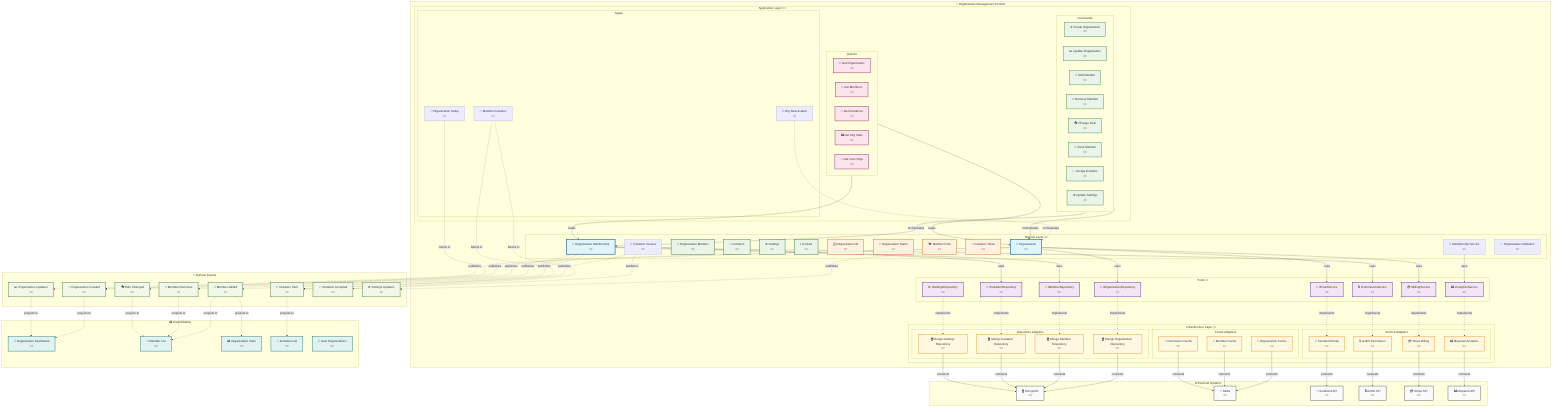 graph TB
    %% ===== ORGANIZATION MANAGEMENT CONTEXT =====
    subgraph OrgContext ["🏢 Organization Management Context"]
        
        %% ===== DOMAIN LAYER (HEXAGON CORE) =====
        subgraph OrgDomain ["Domain Layer <<DomainCore>>"]
            direction TB
            
            %% Aggregates
            Organization["🏢 Organization<br/><<AggregateRoot>>"]
            OrganizationMembership["👥 Organization Membership<br/><<AggregateRoot>>"]
            
            %% Entities
            OrganizationMember["👤 Organization Member<br/><<Entity>>"]
            Invitation["📨 Invitation<br/><<Entity>>"]
            OrgSettings["⚙️ Settings<br/><<Entity>>"]
            Contact["📞 Contact<br/><<Entity>>"]
            
            %% Value Objects
            OrgId["🆔 Organization ID<br/><<ValueObject>>"]
            OrgName["🏢 Organization Name<br/><<ValueObject>>"]
            MemberRole["🎭 Member Role<br/><<ValueObject>>"]
            InvitationToken["🎫 Invitation Token<br/><<ValueObject>>"]
            
            %% Domain Services
            MembershipService["👥 Membership Service<br/><<DomainService>>"]
            InvitationService["📨 Invitation Service<br/><<DomainService>>"]
            OrgValidationService["✅ Organization Validation<br/><<DomainService>>"]
        end
        
        %% ===== PORTS (DOMAIN INTERFACES) =====
        subgraph OrgPorts ["Ports <<Port>>"]
            direction TB
            
            %% Repository Ports
            IOrganizationRepo["🏢 IOrganizationRepository<br/><<Port>>"]
            IMemberRepo["👥 IMemberRepository<br/><<Port>>"]
            IInvitationRepo["📨 IInvitationRepository<br/><<Port>>"]
            ISettingsRepo["⚙️ ISettingsRepository<br/><<Port>>"]
            
            %% Service Ports
            IEmailService["📧 IEmailService<br/><<Port>>"]
            IPermissionService["🔒 IPermissionService<br/><<Port>>"]
            IBillingService["💳 IBillingService<br/><<Port>>"]
            IAnalyticsService["📊 IAnalyticsService<br/><<Port>>"]
        end
        
        %% ===== APPLICATION LAYER =====
        subgraph OrgApplication ["Application Layer <<Application>>"]
            direction TB
            
            %% Commands
            subgraph OrgCommands ["Commands"]
                CreateOrgCmd["➕ Create Organization<br/><<Command>>"]
                UpdateOrgCmd["✏️ Update Organization<br/><<Command>>"]
                AddMemberCmd["👤 Add Member<br/><<Command>>"]
                RemoveMemberCmd["➖ Remove Member<br/><<Command>>"]
                ChangeRoleCmd["🎭 Change Role<br/><<Command>>"]
                InviteMemberCmd["📨 Invite Member<br/><<Command>>"]
                AcceptInvitationCmd["✅ Accept Invitation<br/><<Command>>"]
                UpdateSettingsCmd["⚙️ Update Settings<br/><<Command>>"]
            end
            
            %% Queries
            subgraph OrgQueries ["Queries"]
                GetOrgQuery["🏢 Get Organization<br/><<Query>>"]
                GetMembersQuery["👥 Get Members<br/><<Query>>"]
                GetInvitationsQuery["📨 Get Invitations<br/><<Query>>"]
                GetOrgStatsQuery["📊 Get Org Stats<br/><<Query>>"]
                GetUserOrgsQuery["👤 Get User Orgs<br/><<Query>>"]
            end
            
            %% Sagas
            subgraph OrgSagas ["Sagas"]
                OrgSetupSaga["🎯 Organization Setup<br/><<Saga>>"]
                MemberInvitationSaga["📨 Member Invitation<br/><<Saga>>"]
                OrgDeactivationSaga["🚫 Org Deactivation<br/><<Saga>>"]
            end
        end
        
        %% ===== INFRASTRUCTURE LAYER (ADAPTERS) =====
        subgraph OrgAdapters ["Infrastructure Layer <<Adapter>>"]
            direction TB
            
            %% Repository Adapters
            subgraph OrgRepositoryAdapters ["Repository Adapters"]
                MongoOrgRepo["🗄️ Mongo Organization Repository<br/><<RepositoryAdapter>>"]
                MongoMemberRepo["🗄️ Mongo Member Repository<br/><<RepositoryAdapter>>"]
                MongoInvitationRepo["🗄️ Mongo Invitation Repository<br/><<RepositoryAdapter>>"]
                MongoSettingsRepo["🗄️ Mongo Settings Repository<br/><<RepositoryAdapter>>"]
            end
            
            %% Service Adapters
            subgraph OrgServiceAdapters ["Service Adapters"]
                SendGridEmailAdapter["📧 SendGrid Email<br/><<EmailAdapter>>"]
                Auth0PermissionAdapter["🔒 Auth0 Permission<br/><<PermissionAdapter>>"]
                StripeBillingAdapter["💳 Stripe Billing<br/><<BillingAdapter>>"]
                MixpanelAnalyticsAdapter["📊 Mixpanel Analytics<br/><<AnalyticsAdapter>>"]
            end
            
            %% Cache Adapters
            subgraph OrgCacheAdapters ["Cache Adapters"]
                OrgCache["💾 Organization Cache<br/><<CacheAdapter>>"]
                MemberCache["💾 Member Cache<br/><<CacheAdapter>>"]
                PermissionCache["💾 Permission Cache<br/><<CacheAdapter>>"]
            end
        end
    end
    
    %% ===== EXTERNAL SYSTEMS =====
    subgraph OrgExternal ["🌐 External Systems"]
        MongoDB["🗄️ MongoDB<br/><<Database>>"]
        RedisCache["🔴 Redis<br/><<Cache>>"]
        SendGridAPI["📧 SendGrid API<br/><<EmailService>>"]
        Auth0API["🔒 Auth0 API<br/><<AuthService>>"]
        StripeAPI["💳 Stripe API<br/><<PaymentService>>"]
        MixpanelAPI["📊 Mixpanel API<br/><<AnalyticsService>>"]
    end
    
    %% ===== EVENTS =====
    subgraph OrgEvents ["📨 Domain Events"]
        OrgCreatedEvent["🏢 Organization Created<br/><<DomainEvent>>"]
        OrgUpdatedEvent["✏️ Organization Updated<br/><<DomainEvent>>"]
        MemberAddedEvent["👤 Member Added<br/><<DomainEvent>>"]
        MemberRemovedEvent["➖ Member Removed<br/><<DomainEvent>>"]
        RoleChangedEvent["🎭 Role Changed<br/><<DomainEvent>>"]
        InvitationSentEvent["📨 Invitation Sent<br/><<DomainEvent>>"]
        InvitationAcceptedEvent["✅ Invitation Accepted<br/><<DomainEvent>>"]
        SettingsUpdatedEvent["⚙️ Settings Updated<br/><<DomainEvent>>"]
    end
    
    %% ===== READ MODELS =====
    subgraph OrgReadModels ["📊 Read Models"]
        OrgDashboardRM["🏢 Organization Dashboard<br/><<ReadModel>>"]
        MemberListRM["👥 Member List<br/><<ReadModel>>"]
        OrgStatsRM["📊 Organization Stats<br/><<ReadModel>>"]
        InvitationListRM["📨 Invitation List<br/><<ReadModel>>"]
        UserOrgsRM["👤 User Organizations<br/><<ReadModel>>"]
    end
    
    %% ===== RELATIONSHIPS =====
    
    %% Domain to Ports (Dependency Inversion)
    Organization -->|uses| IOrganizationRepo
    Organization -->|uses| IEmailService
    Organization -->|uses| IBillingService
    OrganizationMembership -->|uses| IMemberRepo
    OrganizationMembership -->|uses| IPermissionService
    MembershipService -->|uses| IAnalyticsService
    InvitationService -->|uses| IInvitationRepo
    
    %% Application to Domain
    OrgCommands -->|orchestrates| Organization
    OrgCommands -->|orchestrates| OrganizationMembership
    OrgQueries -->|reads| Organization
    OrgQueries -->|reads| OrganizationMembership
    
    %% Ports to Adapters (Implementation)
    IOrganizationRepo -.->|implements| MongoOrgRepo
    IMemberRepo -.->|implements| MongoMemberRepo
    IInvitationRepo -.->|implements| MongoInvitationRepo
    ISettingsRepo -.->|implements| MongoSettingsRepo
    IEmailService -.->|implements| SendGridEmailAdapter
    IPermissionService -.->|implements| Auth0PermissionAdapter
    IBillingService -.->|implements| StripeBillingAdapter
    IAnalyticsService -.->|implements| MixpanelAnalyticsAdapter
    
    %% Adapters to External Systems
    MongoOrgRepo -->|connects| MongoDB
    MongoMemberRepo -->|connects| MongoDB
    MongoInvitationRepo -->|connects| MongoDB
    MongoSettingsRepo -->|connects| MongoDB
    OrgCache -->|connects| RedisCache
    MemberCache -->|connects| RedisCache
    PermissionCache -->|connects| RedisCache
    SendGridEmailAdapter -->|connects| SendGridAPI
    Auth0PermissionAdapter -->|connects| Auth0API
    StripeBillingAdapter -->|connects| StripeAPI
    MixpanelAnalyticsAdapter -->|connects| MixpanelAPI
    
    %% Domain Events
    Organization -.->|publishes| OrgCreatedEvent
    Organization -.->|publishes| OrgUpdatedEvent
    Organization -.->|publishes| SettingsUpdatedEvent
    OrganizationMembership -.->|publishes| MemberAddedEvent
    OrganizationMembership -.->|publishes| MemberRemovedEvent
    OrganizationMembership -.->|publishes| RoleChangedEvent
    InvitationService -.->|publishes| InvitationSentEvent
    InvitationService -.->|publishes| InvitationAcceptedEvent
    
    %% Event to Read Models
    OrgCreatedEvent -.->|projects to| OrgDashboardRM
    OrgUpdatedEvent -.->|projects to| OrgDashboardRM
    MemberAddedEvent -.->|projects to| MemberListRM
    MemberAddedEvent -.->|projects to| OrgStatsRM
    MemberRemovedEvent -.->|projects to| MemberListRM
    RoleChangedEvent -.->|projects to| MemberListRM
    InvitationSentEvent -.->|projects to| InvitationListRM
    
    %% Sagas
    OrgSetupSaga -.->|listens to| OrgCreatedEvent
    MemberInvitationSaga -.->|listens to| InvitationSentEvent
    MemberInvitationSaga -.->|listens to| InvitationAcceptedEvent
    OrgDeactivationSaga -.->|orchestrates| Organization
    
    %% ===== STYLING =====
    classDef aggregate fill:#e1f5fe,stroke:#01579b,stroke-width:3px
    classDef entity fill:#e8f5e8,stroke:#1b5e20,stroke-width:2px
    classDef valueObject fill:#fff3e0,stroke:#e65100,stroke-width:2px
    classDef port fill:#f3e5f5,stroke:#4a148c,stroke-width:2px
    classDef adapter fill:#fff8e1,stroke:#f57f17,stroke-width:2px
    classDef external fill:#fafafa,stroke:#424242,stroke-width:2px
    classDef command fill:#e8f5e8,stroke:#2e7d32,stroke-width:2px
    classDef query fill:#fce4ec,stroke:#880e4f,stroke-width:2px
    classDef event fill:#f1f8e9,stroke:#33691e,stroke-width:2px
    classDef readModel fill:#e0f2f1,stroke:#00695c,stroke-width:2px
    
    class Organization,OrganizationMembership aggregate
    class OrganizationMember,Invitation,OrgSettings,Contact entity
    class OrgId,OrgName,MemberRole,InvitationToken valueObject
    class IOrganizationRepo,IMemberRepo,IInvitationRepo,ISettingsRepo,IEmailService,IPermissionService,IBillingService,IAnalyticsService port
    class MongoOrgRepo,MongoMemberRepo,MongoInvitationRepo,MongoSettingsRepo,SendGridEmailAdapter,Auth0PermissionAdapter,StripeBillingAdapter,MixpanelAnalyticsAdapter,OrgCache,MemberCache,PermissionCache adapter
    class MongoDB,RedisCache,SendGridAPI,Auth0API,StripeAPI,MixpanelAPI external
    class CreateOrgCmd,UpdateOrgCmd,AddMemberCmd,RemoveMemberCmd,ChangeRoleCmd,InviteMemberCmd,AcceptInvitationCmd,UpdateSettingsCmd command
    class GetOrgQuery,GetMembersQuery,GetInvitationsQuery,GetOrgStatsQuery,GetUserOrgsQuery query
    class OrgCreatedEvent,OrgUpdatedEvent,MemberAddedEvent,MemberRemovedEvent,RoleChangedEvent,InvitationSentEvent,InvitationAcceptedEvent,SettingsUpdatedEvent event
    class OrgDashboardRM,MemberListRM,OrgStatsRM,InvitationListRM,UserOrgsRM readModel